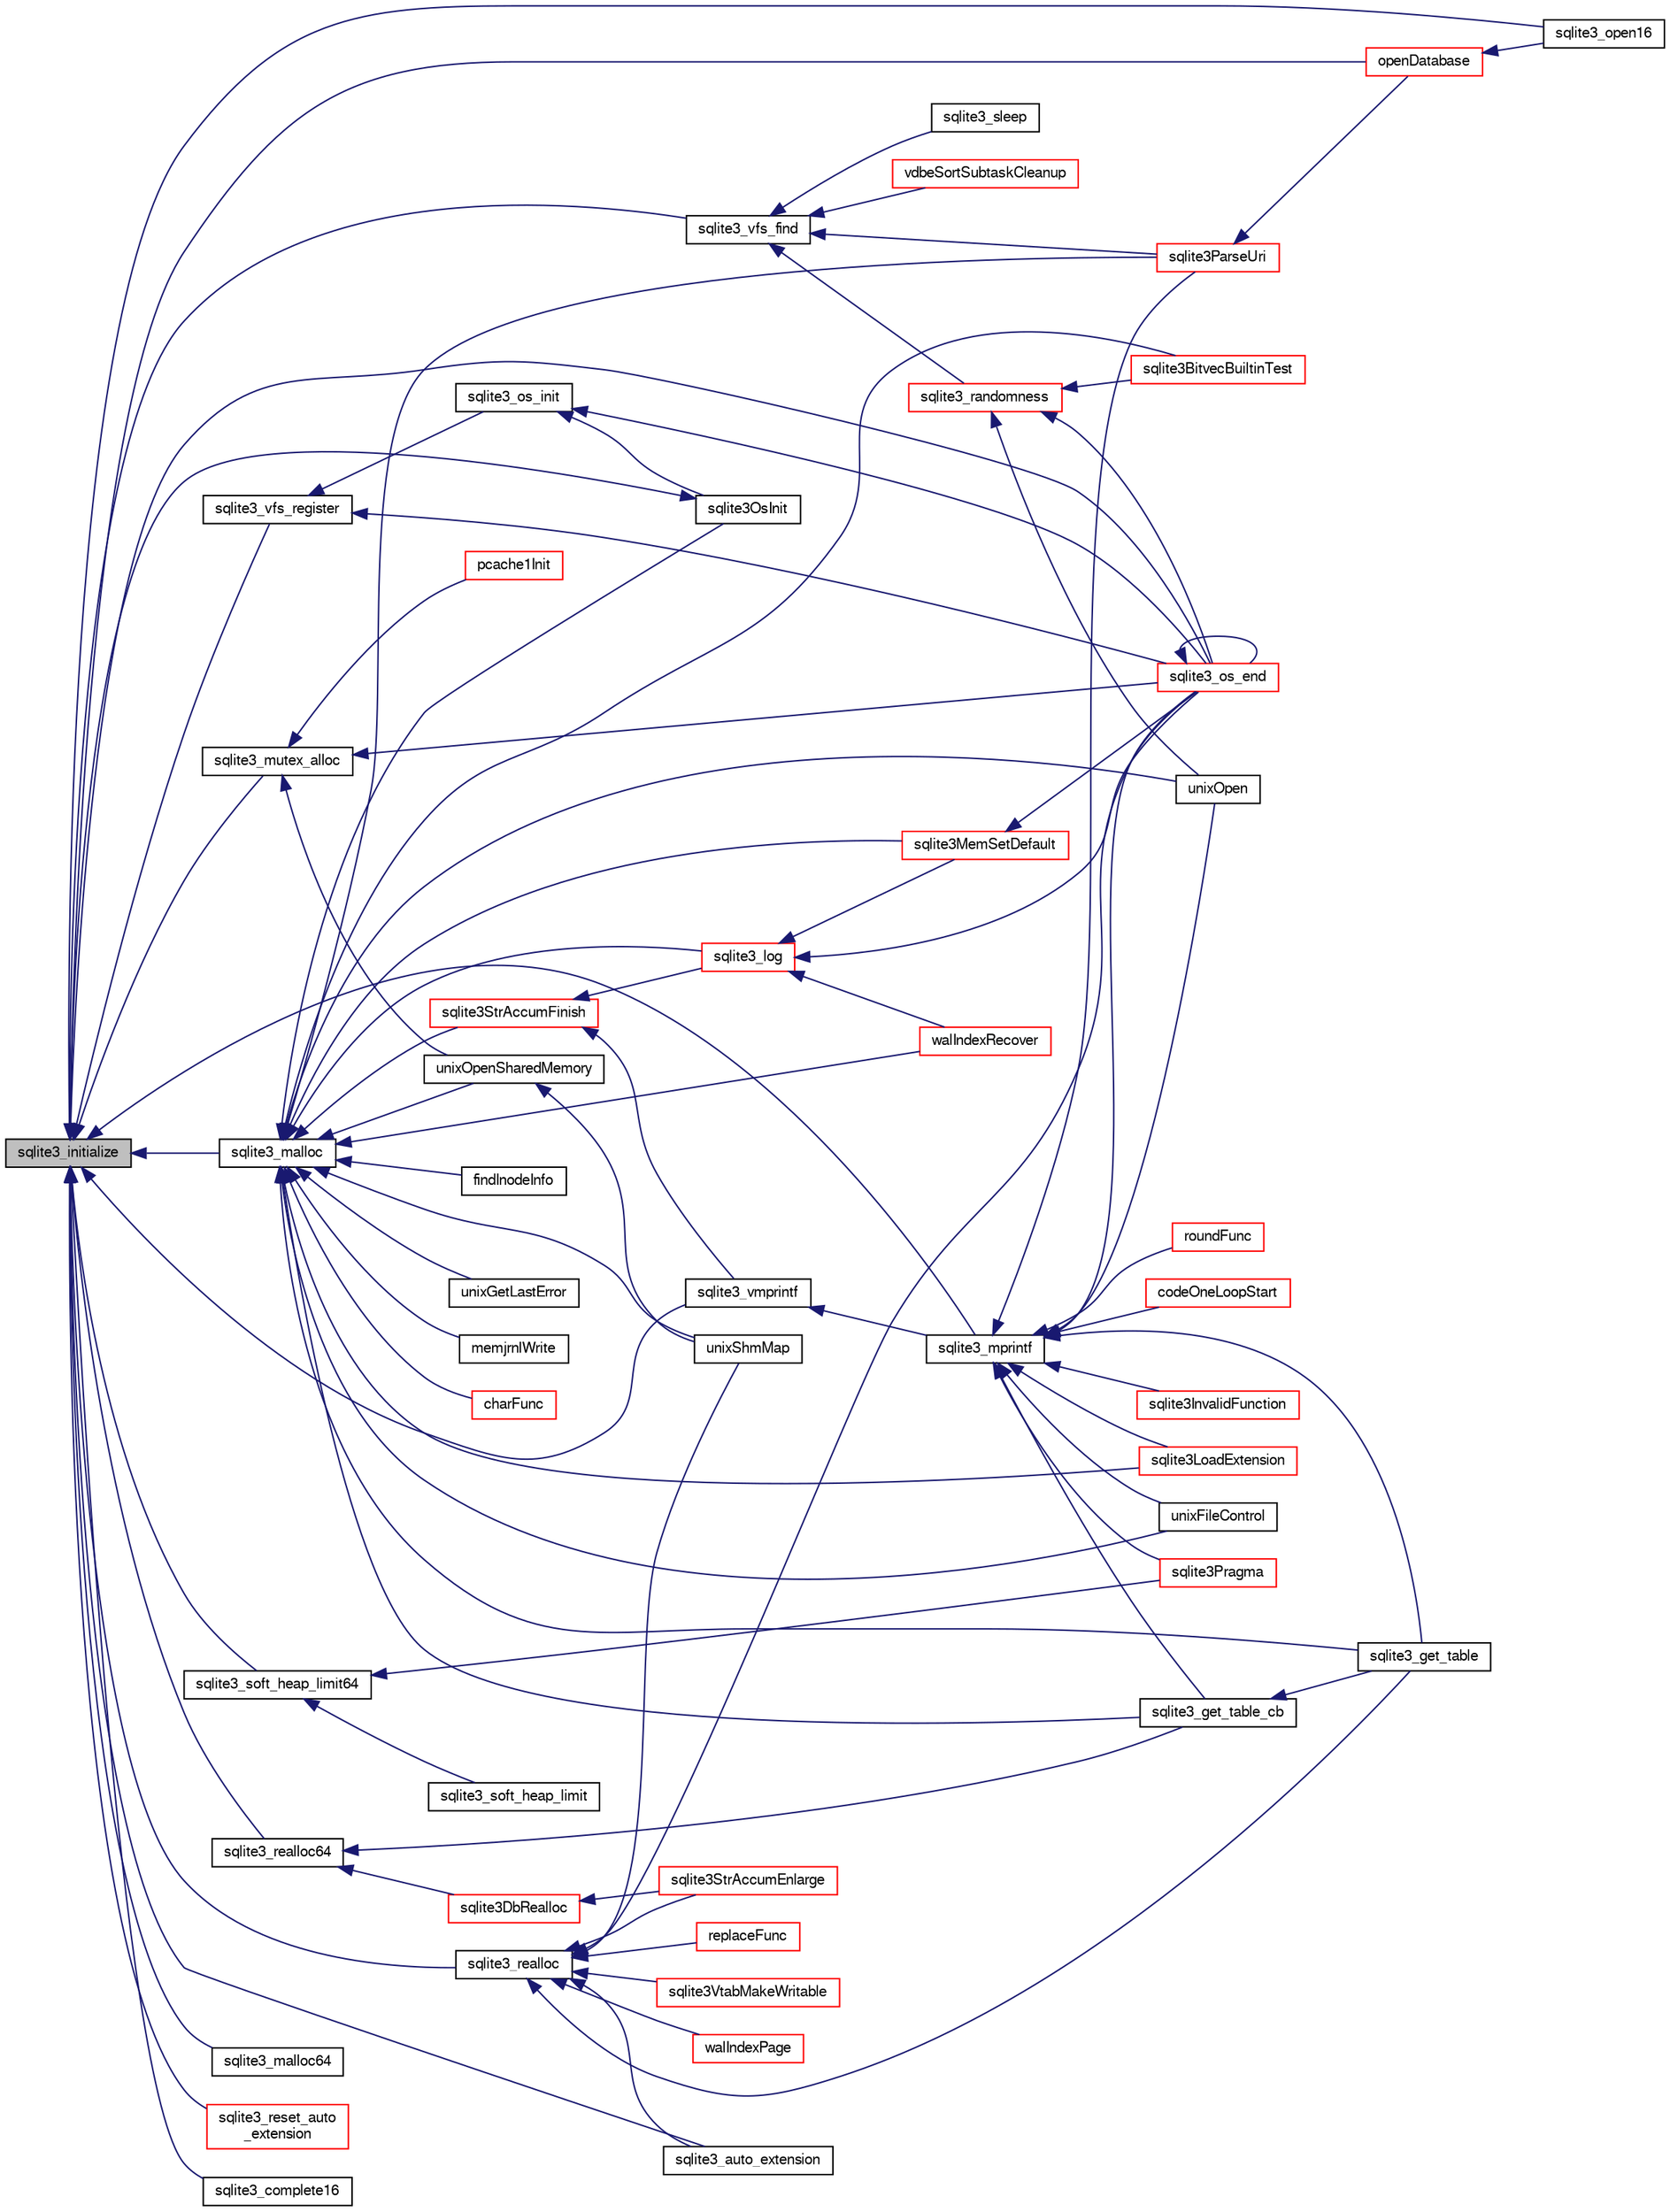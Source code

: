 digraph "sqlite3_initialize"
{
  edge [fontname="FreeSans",fontsize="10",labelfontname="FreeSans",labelfontsize="10"];
  node [fontname="FreeSans",fontsize="10",shape=record];
  rankdir="LR";
  Node36897 [label="sqlite3_initialize",height=0.2,width=0.4,color="black", fillcolor="grey75", style="filled", fontcolor="black"];
  Node36897 -> Node36898 [dir="back",color="midnightblue",fontsize="10",style="solid",fontname="FreeSans"];
  Node36898 [label="sqlite3_vfs_find",height=0.2,width=0.4,color="black", fillcolor="white", style="filled",URL="$sqlite3_8h.html#ac201a26de3dfa1d6deb8069eb8d95627"];
  Node36898 -> Node36899 [dir="back",color="midnightblue",fontsize="10",style="solid",fontname="FreeSans"];
  Node36899 [label="sqlite3_randomness",height=0.2,width=0.4,color="red", fillcolor="white", style="filled",URL="$sqlite3_8h.html#aa452ad88657d4606e137b09c4e9315c7"];
  Node36899 -> Node36903 [dir="back",color="midnightblue",fontsize="10",style="solid",fontname="FreeSans"];
  Node36903 [label="unixOpen",height=0.2,width=0.4,color="black", fillcolor="white", style="filled",URL="$sqlite3_8c.html#a8ed5efc47b6e14f7805cd1bb9b215775"];
  Node36899 -> Node36904 [dir="back",color="midnightblue",fontsize="10",style="solid",fontname="FreeSans"];
  Node36904 [label="sqlite3_os_end",height=0.2,width=0.4,color="red", fillcolor="white", style="filled",URL="$sqlite3_8h.html#a2288c95881ecca13d994e42b6a958906"];
  Node36904 -> Node36904 [dir="back",color="midnightblue",fontsize="10",style="solid",fontname="FreeSans"];
  Node36899 -> Node36906 [dir="back",color="midnightblue",fontsize="10",style="solid",fontname="FreeSans"];
  Node36906 [label="sqlite3BitvecBuiltinTest",height=0.2,width=0.4,color="red", fillcolor="white", style="filled",URL="$sqlite3_8c.html#a9b4e3e921ce1ede6f10a9106c034ff9b"];
  Node36898 -> Node37303 [dir="back",color="midnightblue",fontsize="10",style="solid",fontname="FreeSans"];
  Node37303 [label="vdbeSortSubtaskCleanup",height=0.2,width=0.4,color="red", fillcolor="white", style="filled",URL="$sqlite3_8c.html#abc8ce4c3ef58cc10f5b27642aab32b30"];
  Node36898 -> Node37306 [dir="back",color="midnightblue",fontsize="10",style="solid",fontname="FreeSans"];
  Node37306 [label="sqlite3ParseUri",height=0.2,width=0.4,color="red", fillcolor="white", style="filled",URL="$sqlite3_8c.html#aaa912f29a67460d8b2186c97056e8767"];
  Node37306 -> Node37148 [dir="back",color="midnightblue",fontsize="10",style="solid",fontname="FreeSans"];
  Node37148 [label="openDatabase",height=0.2,width=0.4,color="red", fillcolor="white", style="filled",URL="$sqlite3_8c.html#a6a9c3bc3a64234e863413f41db473758"];
  Node37148 -> Node37151 [dir="back",color="midnightblue",fontsize="10",style="solid",fontname="FreeSans"];
  Node37151 [label="sqlite3_open16",height=0.2,width=0.4,color="black", fillcolor="white", style="filled",URL="$sqlite3_8h.html#adbc401bb96713f32e553db32f6f3ca33"];
  Node36898 -> Node37307 [dir="back",color="midnightblue",fontsize="10",style="solid",fontname="FreeSans"];
  Node37307 [label="sqlite3_sleep",height=0.2,width=0.4,color="black", fillcolor="white", style="filled",URL="$sqlite3_8h.html#ad0c133ddbbecb6433f3c6ebef8966efa"];
  Node36897 -> Node37308 [dir="back",color="midnightblue",fontsize="10",style="solid",fontname="FreeSans"];
  Node37308 [label="sqlite3_vfs_register",height=0.2,width=0.4,color="black", fillcolor="white", style="filled",URL="$sqlite3_8h.html#a7184b289ccd4c4c7200589137d88c4ae"];
  Node37308 -> Node37309 [dir="back",color="midnightblue",fontsize="10",style="solid",fontname="FreeSans"];
  Node37309 [label="sqlite3_os_init",height=0.2,width=0.4,color="black", fillcolor="white", style="filled",URL="$sqlite3_8h.html#acebc2290d00a32d3afe2361f2979038b"];
  Node37309 -> Node37310 [dir="back",color="midnightblue",fontsize="10",style="solid",fontname="FreeSans"];
  Node37310 [label="sqlite3OsInit",height=0.2,width=0.4,color="black", fillcolor="white", style="filled",URL="$sqlite3_8c.html#afeaa886fe1ca086a30fd278b1d069762"];
  Node37310 -> Node36897 [dir="back",color="midnightblue",fontsize="10",style="solid",fontname="FreeSans"];
  Node37309 -> Node36904 [dir="back",color="midnightblue",fontsize="10",style="solid",fontname="FreeSans"];
  Node37308 -> Node36904 [dir="back",color="midnightblue",fontsize="10",style="solid",fontname="FreeSans"];
  Node36897 -> Node37311 [dir="back",color="midnightblue",fontsize="10",style="solid",fontname="FreeSans"];
  Node37311 [label="sqlite3_mutex_alloc",height=0.2,width=0.4,color="black", fillcolor="white", style="filled",URL="$sqlite3_8h.html#aa3f89418cd18e99596435c958b29b650"];
  Node37311 -> Node37312 [dir="back",color="midnightblue",fontsize="10",style="solid",fontname="FreeSans"];
  Node37312 [label="unixOpenSharedMemory",height=0.2,width=0.4,color="black", fillcolor="white", style="filled",URL="$sqlite3_8c.html#a30775afa2e08ca6ddc7853326afed7c7"];
  Node37312 -> Node37313 [dir="back",color="midnightblue",fontsize="10",style="solid",fontname="FreeSans"];
  Node37313 [label="unixShmMap",height=0.2,width=0.4,color="black", fillcolor="white", style="filled",URL="$sqlite3_8c.html#aeaa77f0ab08a4f4ee5f86e8c9727e974"];
  Node37311 -> Node36904 [dir="back",color="midnightblue",fontsize="10",style="solid",fontname="FreeSans"];
  Node37311 -> Node37314 [dir="back",color="midnightblue",fontsize="10",style="solid",fontname="FreeSans"];
  Node37314 [label="pcache1Init",height=0.2,width=0.4,color="red", fillcolor="white", style="filled",URL="$sqlite3_8c.html#a05e9c1daf3dd812db1d769b69b20e069"];
  Node36897 -> Node37384 [dir="back",color="midnightblue",fontsize="10",style="solid",fontname="FreeSans"];
  Node37384 [label="sqlite3_soft_heap_limit64",height=0.2,width=0.4,color="black", fillcolor="white", style="filled",URL="$sqlite3_8h.html#ab37b3a4d1652e3acb2c43d1252e6b852"];
  Node37384 -> Node37385 [dir="back",color="midnightblue",fontsize="10",style="solid",fontname="FreeSans"];
  Node37385 [label="sqlite3_soft_heap_limit",height=0.2,width=0.4,color="black", fillcolor="white", style="filled",URL="$sqlite3_8h.html#a18c3472581de3072201723e798524fdc"];
  Node37384 -> Node36991 [dir="back",color="midnightblue",fontsize="10",style="solid",fontname="FreeSans"];
  Node36991 [label="sqlite3Pragma",height=0.2,width=0.4,color="red", fillcolor="white", style="filled",URL="$sqlite3_8c.html#a111391370f58f8e6a6eca51fd34d62ed"];
  Node36897 -> Node37386 [dir="back",color="midnightblue",fontsize="10",style="solid",fontname="FreeSans"];
  Node37386 [label="sqlite3_malloc",height=0.2,width=0.4,color="black", fillcolor="white", style="filled",URL="$sqlite3_8h.html#a510e31845345737f17d86ce0b2328356"];
  Node37386 -> Node37310 [dir="back",color="midnightblue",fontsize="10",style="solid",fontname="FreeSans"];
  Node37386 -> Node37382 [dir="back",color="midnightblue",fontsize="10",style="solid",fontname="FreeSans"];
  Node37382 [label="sqlite3MemSetDefault",height=0.2,width=0.4,color="red", fillcolor="white", style="filled",URL="$sqlite3_8c.html#a162fbfd727e92c5f8f72625b5ff62549"];
  Node37382 -> Node36904 [dir="back",color="midnightblue",fontsize="10",style="solid",fontname="FreeSans"];
  Node37386 -> Node37387 [dir="back",color="midnightblue",fontsize="10",style="solid",fontname="FreeSans"];
  Node37387 [label="sqlite3StrAccumFinish",height=0.2,width=0.4,color="red", fillcolor="white", style="filled",URL="$sqlite3_8c.html#adb7f26b10ac1b847db6f000ef4c2e2ba"];
  Node37387 -> Node37461 [dir="back",color="midnightblue",fontsize="10",style="solid",fontname="FreeSans"];
  Node37461 [label="sqlite3_vmprintf",height=0.2,width=0.4,color="black", fillcolor="white", style="filled",URL="$sqlite3_8h.html#ac240de67ddf003828f16a6d9dd3fa3ca"];
  Node37461 -> Node37462 [dir="back",color="midnightblue",fontsize="10",style="solid",fontname="FreeSans"];
  Node37462 [label="sqlite3_mprintf",height=0.2,width=0.4,color="black", fillcolor="white", style="filled",URL="$sqlite3_8h.html#a9533933e57f7ccbb48c32041ce3a8862"];
  Node37462 -> Node36902 [dir="back",color="midnightblue",fontsize="10",style="solid",fontname="FreeSans"];
  Node36902 [label="unixFileControl",height=0.2,width=0.4,color="black", fillcolor="white", style="filled",URL="$sqlite3_8c.html#ad71f213fa385cc58f307cefd953c03ae"];
  Node37462 -> Node36903 [dir="back",color="midnightblue",fontsize="10",style="solid",fontname="FreeSans"];
  Node37462 -> Node36904 [dir="back",color="midnightblue",fontsize="10",style="solid",fontname="FreeSans"];
  Node37462 -> Node37463 [dir="back",color="midnightblue",fontsize="10",style="solid",fontname="FreeSans"];
  Node37463 [label="sqlite3InvalidFunction",height=0.2,width=0.4,color="red", fillcolor="white", style="filled",URL="$sqlite3_8c.html#af6025be1f4733eabe60702a187c97da9"];
  Node37462 -> Node37464 [dir="back",color="midnightblue",fontsize="10",style="solid",fontname="FreeSans"];
  Node37464 [label="roundFunc",height=0.2,width=0.4,color="red", fillcolor="white", style="filled",URL="$sqlite3_8c.html#a8c444ba254edc27891111b76e7ba85e7"];
  Node37462 -> Node37465 [dir="back",color="midnightblue",fontsize="10",style="solid",fontname="FreeSans"];
  Node37465 [label="sqlite3LoadExtension",height=0.2,width=0.4,color="red", fillcolor="white", style="filled",URL="$sqlite3_8c.html#a3b46232455de4779a67c63b2c9004245"];
  Node37462 -> Node36991 [dir="back",color="midnightblue",fontsize="10",style="solid",fontname="FreeSans"];
  Node37462 -> Node37468 [dir="back",color="midnightblue",fontsize="10",style="solid",fontname="FreeSans"];
  Node37468 [label="sqlite3_get_table_cb",height=0.2,width=0.4,color="black", fillcolor="white", style="filled",URL="$sqlite3_8c.html#a1dbaba1b543953c0dade97357c5866b1"];
  Node37468 -> Node37107 [dir="back",color="midnightblue",fontsize="10",style="solid",fontname="FreeSans"];
  Node37107 [label="sqlite3_get_table",height=0.2,width=0.4,color="black", fillcolor="white", style="filled",URL="$sqlite3_8h.html#a5effeac4e12df57beaa35c5be1f61579"];
  Node37462 -> Node37107 [dir="back",color="midnightblue",fontsize="10",style="solid",fontname="FreeSans"];
  Node37462 -> Node37009 [dir="back",color="midnightblue",fontsize="10",style="solid",fontname="FreeSans"];
  Node37009 [label="codeOneLoopStart",height=0.2,width=0.4,color="red", fillcolor="white", style="filled",URL="$sqlite3_8c.html#aa868875120b151c169cc79139ed6e008"];
  Node37462 -> Node37306 [dir="back",color="midnightblue",fontsize="10",style="solid",fontname="FreeSans"];
  Node37387 -> Node37572 [dir="back",color="midnightblue",fontsize="10",style="solid",fontname="FreeSans"];
  Node37572 [label="sqlite3_log",height=0.2,width=0.4,color="red", fillcolor="white", style="filled",URL="$sqlite3_8h.html#a298c9699bf9c143662c6b1fec4b2dc3b"];
  Node37572 -> Node37382 [dir="back",color="midnightblue",fontsize="10",style="solid",fontname="FreeSans"];
  Node37572 -> Node36904 [dir="back",color="midnightblue",fontsize="10",style="solid",fontname="FreeSans"];
  Node37572 -> Node37500 [dir="back",color="midnightblue",fontsize="10",style="solid",fontname="FreeSans"];
  Node37500 [label="walIndexRecover",height=0.2,width=0.4,color="red", fillcolor="white", style="filled",URL="$sqlite3_8c.html#ab4ee99f3710323acbeb6c495dd18d205"];
  Node37386 -> Node37572 [dir="back",color="midnightblue",fontsize="10",style="solid",fontname="FreeSans"];
  Node37386 -> Node37651 [dir="back",color="midnightblue",fontsize="10",style="solid",fontname="FreeSans"];
  Node37651 [label="findInodeInfo",height=0.2,width=0.4,color="black", fillcolor="white", style="filled",URL="$sqlite3_8c.html#ac92c39062e69a79c4a62dfd55242c782"];
  Node37386 -> Node36902 [dir="back",color="midnightblue",fontsize="10",style="solid",fontname="FreeSans"];
  Node37386 -> Node37312 [dir="back",color="midnightblue",fontsize="10",style="solid",fontname="FreeSans"];
  Node37386 -> Node37313 [dir="back",color="midnightblue",fontsize="10",style="solid",fontname="FreeSans"];
  Node37386 -> Node36903 [dir="back",color="midnightblue",fontsize="10",style="solid",fontname="FreeSans"];
  Node37386 -> Node37483 [dir="back",color="midnightblue",fontsize="10",style="solid",fontname="FreeSans"];
  Node37483 [label="unixGetLastError",height=0.2,width=0.4,color="black", fillcolor="white", style="filled",URL="$sqlite3_8c.html#aed1e42f49d74b419c3c85b559dd61240"];
  Node37386 -> Node36906 [dir="back",color="midnightblue",fontsize="10",style="solid",fontname="FreeSans"];
  Node37386 -> Node37500 [dir="back",color="midnightblue",fontsize="10",style="solid",fontname="FreeSans"];
  Node37386 -> Node37652 [dir="back",color="midnightblue",fontsize="10",style="solid",fontname="FreeSans"];
  Node37652 [label="memjrnlWrite",height=0.2,width=0.4,color="black", fillcolor="white", style="filled",URL="$sqlite3_8c.html#af8bd7d5d7eafce5542f8de300a120c47"];
  Node37386 -> Node37653 [dir="back",color="midnightblue",fontsize="10",style="solid",fontname="FreeSans"];
  Node37653 [label="charFunc",height=0.2,width=0.4,color="red", fillcolor="white", style="filled",URL="$sqlite3_8c.html#ab9b72ce47fcea3c3b92e816435a0fd91"];
  Node37386 -> Node37465 [dir="back",color="midnightblue",fontsize="10",style="solid",fontname="FreeSans"];
  Node37386 -> Node37468 [dir="back",color="midnightblue",fontsize="10",style="solid",fontname="FreeSans"];
  Node37386 -> Node37107 [dir="back",color="midnightblue",fontsize="10",style="solid",fontname="FreeSans"];
  Node37386 -> Node37306 [dir="back",color="midnightblue",fontsize="10",style="solid",fontname="FreeSans"];
  Node36897 -> Node37654 [dir="back",color="midnightblue",fontsize="10",style="solid",fontname="FreeSans"];
  Node37654 [label="sqlite3_malloc64",height=0.2,width=0.4,color="black", fillcolor="white", style="filled",URL="$sqlite3_8h.html#a12b7ee85e539ea28c130c5c75b96a82a"];
  Node36897 -> Node37655 [dir="back",color="midnightblue",fontsize="10",style="solid",fontname="FreeSans"];
  Node37655 [label="sqlite3_realloc",height=0.2,width=0.4,color="black", fillcolor="white", style="filled",URL="$sqlite3_8h.html#a627f0eeface58024ef47403d8cc76b35"];
  Node37655 -> Node37656 [dir="back",color="midnightblue",fontsize="10",style="solid",fontname="FreeSans"];
  Node37656 [label="sqlite3StrAccumEnlarge",height=0.2,width=0.4,color="red", fillcolor="white", style="filled",URL="$sqlite3_8c.html#a38976500a97c69d65086eeccca82dd96"];
  Node37655 -> Node37313 [dir="back",color="midnightblue",fontsize="10",style="solid",fontname="FreeSans"];
  Node37655 -> Node36904 [dir="back",color="midnightblue",fontsize="10",style="solid",fontname="FreeSans"];
  Node37655 -> Node37662 [dir="back",color="midnightblue",fontsize="10",style="solid",fontname="FreeSans"];
  Node37662 [label="walIndexPage",height=0.2,width=0.4,color="red", fillcolor="white", style="filled",URL="$sqlite3_8c.html#affd3251fd1aa1218170d421177256e24"];
  Node37655 -> Node37525 [dir="back",color="midnightblue",fontsize="10",style="solid",fontname="FreeSans"];
  Node37525 [label="replaceFunc",height=0.2,width=0.4,color="red", fillcolor="white", style="filled",URL="$sqlite3_8c.html#a752b98a7c55d204c397a4902b49b1ce4"];
  Node37655 -> Node37671 [dir="back",color="midnightblue",fontsize="10",style="solid",fontname="FreeSans"];
  Node37671 [label="sqlite3_auto_extension",height=0.2,width=0.4,color="black", fillcolor="white", style="filled",URL="$sqlite3_8h.html#a85a95b45e94f6bcd52aa39b6acdb36d7"];
  Node37655 -> Node37107 [dir="back",color="midnightblue",fontsize="10",style="solid",fontname="FreeSans"];
  Node37655 -> Node37672 [dir="back",color="midnightblue",fontsize="10",style="solid",fontname="FreeSans"];
  Node37672 [label="sqlite3VtabMakeWritable",height=0.2,width=0.4,color="red", fillcolor="white", style="filled",URL="$sqlite3_8c.html#a58c646608238d2619371c3e8b6bc0d86"];
  Node36897 -> Node37673 [dir="back",color="midnightblue",fontsize="10",style="solid",fontname="FreeSans"];
  Node37673 [label="sqlite3_realloc64",height=0.2,width=0.4,color="black", fillcolor="white", style="filled",URL="$sqlite3_8h.html#afe88c85e9f864a3fd92941cad197245d"];
  Node37673 -> Node37674 [dir="back",color="midnightblue",fontsize="10",style="solid",fontname="FreeSans"];
  Node37674 [label="sqlite3DbRealloc",height=0.2,width=0.4,color="red", fillcolor="white", style="filled",URL="$sqlite3_8c.html#ae028f4902a9d29bcaf310ff289ee87dc"];
  Node37674 -> Node37656 [dir="back",color="midnightblue",fontsize="10",style="solid",fontname="FreeSans"];
  Node37673 -> Node37468 [dir="back",color="midnightblue",fontsize="10",style="solid",fontname="FreeSans"];
  Node36897 -> Node37461 [dir="back",color="midnightblue",fontsize="10",style="solid",fontname="FreeSans"];
  Node36897 -> Node37462 [dir="back",color="midnightblue",fontsize="10",style="solid",fontname="FreeSans"];
  Node36897 -> Node36904 [dir="back",color="midnightblue",fontsize="10",style="solid",fontname="FreeSans"];
  Node36897 -> Node37671 [dir="back",color="midnightblue",fontsize="10",style="solid",fontname="FreeSans"];
  Node36897 -> Node37773 [dir="back",color="midnightblue",fontsize="10",style="solid",fontname="FreeSans"];
  Node37773 [label="sqlite3_reset_auto\l_extension",height=0.2,width=0.4,color="red", fillcolor="white", style="filled",URL="$sqlite3_8h.html#ac33f4064ae6690cada7bdc89e8153ffc"];
  Node36897 -> Node37638 [dir="back",color="midnightblue",fontsize="10",style="solid",fontname="FreeSans"];
  Node37638 [label="sqlite3_complete16",height=0.2,width=0.4,color="black", fillcolor="white", style="filled",URL="$sqlite3_8h.html#a3260341c2ef82787acca48414a1d03a1"];
  Node36897 -> Node37148 [dir="back",color="midnightblue",fontsize="10",style="solid",fontname="FreeSans"];
  Node36897 -> Node37151 [dir="back",color="midnightblue",fontsize="10",style="solid",fontname="FreeSans"];
}
